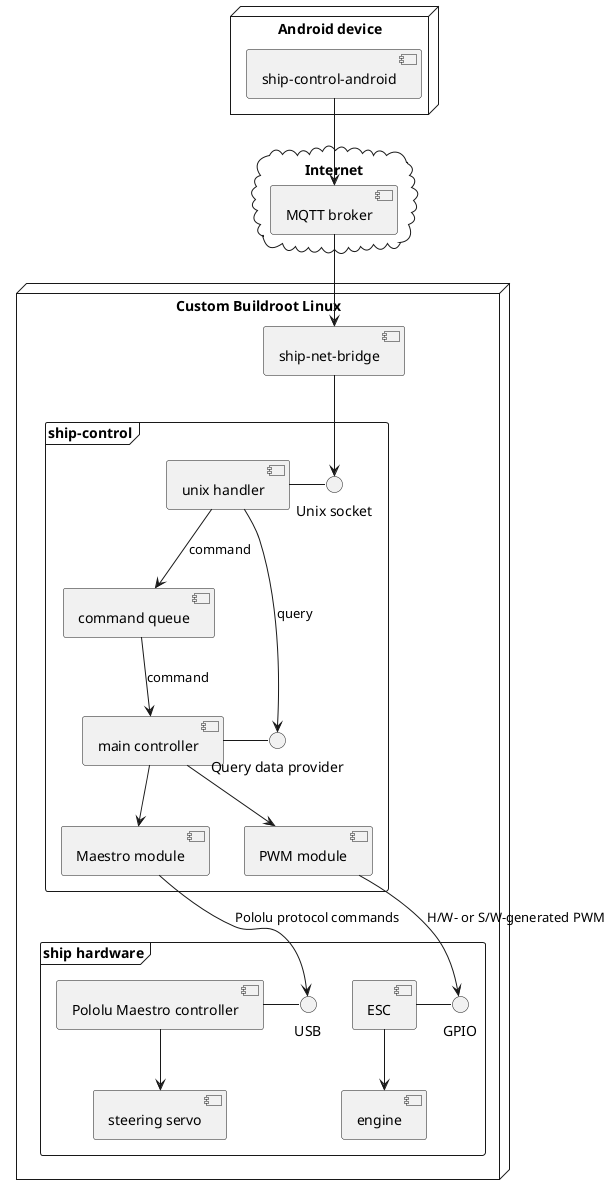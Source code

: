 @startuml
node "Android device" {
    [ship-control-android] as mobile
}
cloud "Internet" {
    [MQTT broker] as broker
}

node "Custom Buildroot Linux" {
    [ship-net-bridge] as bridge
    frame "ship-control" {
        () "Unix socket" as usock
        [unix handler] - usock
        bridge --> usock
        [unix handler] --> [command queue]: command
        [command queue] --> [main controller]: command
        () "Query data provider" as provider
        [main controller] - provider
        [main controller] --> [Maestro module]
        [main controller] --> [PWM module]
        [unix handler] --> provider: query
    }
    frame "ship hardware" {
        () "GPIO"
        [ESC] - GPIO
        [ESC] --> [engine]
        () "USB"
        [Pololu Maestro controller] - "USB"
        [Pololu Maestro controller] --> [steering servo]
    }
}

mobile --> broker
broker --> bridge
[PWM module] --> "GPIO": H/W- or S/W-generated PWM
[Maestro module] --> "USB": Pololu protocol commands

@enduml
